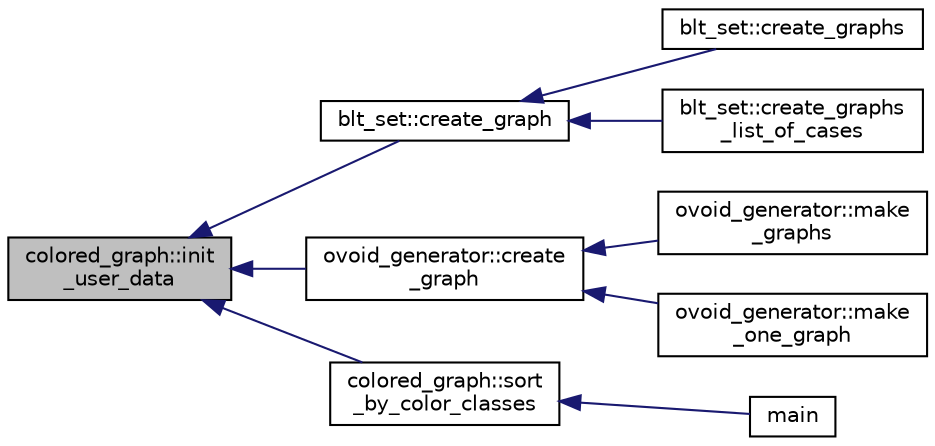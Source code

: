 digraph "colored_graph::init_user_data"
{
  edge [fontname="Helvetica",fontsize="10",labelfontname="Helvetica",labelfontsize="10"];
  node [fontname="Helvetica",fontsize="10",shape=record];
  rankdir="LR";
  Node442 [label="colored_graph::init\l_user_data",height=0.2,width=0.4,color="black", fillcolor="grey75", style="filled", fontcolor="black"];
  Node442 -> Node443 [dir="back",color="midnightblue",fontsize="10",style="solid",fontname="Helvetica"];
  Node443 [label="blt_set::create_graph",height=0.2,width=0.4,color="black", fillcolor="white", style="filled",URL="$d1/d3d/classblt__set.html#ae92249ece99ffbc92e93e49cd5d5dccf"];
  Node443 -> Node444 [dir="back",color="midnightblue",fontsize="10",style="solid",fontname="Helvetica"];
  Node444 [label="blt_set::create_graphs",height=0.2,width=0.4,color="black", fillcolor="white", style="filled",URL="$d1/d3d/classblt__set.html#a3f1d4a8ed15875c47b327949f26a4533"];
  Node443 -> Node445 [dir="back",color="midnightblue",fontsize="10",style="solid",fontname="Helvetica"];
  Node445 [label="blt_set::create_graphs\l_list_of_cases",height=0.2,width=0.4,color="black", fillcolor="white", style="filled",URL="$d1/d3d/classblt__set.html#a91ad531d4154bd887182dbd6121476f3"];
  Node442 -> Node446 [dir="back",color="midnightblue",fontsize="10",style="solid",fontname="Helvetica"];
  Node446 [label="ovoid_generator::create\l_graph",height=0.2,width=0.4,color="black", fillcolor="white", style="filled",URL="$d3/daf/classovoid__generator.html#a7c2583a76698e979ed9e74d110114652"];
  Node446 -> Node447 [dir="back",color="midnightblue",fontsize="10",style="solid",fontname="Helvetica"];
  Node447 [label="ovoid_generator::make\l_graphs",height=0.2,width=0.4,color="black", fillcolor="white", style="filled",URL="$d3/daf/classovoid__generator.html#ad231178badc9e58ed4a0d61f6f7adabc"];
  Node446 -> Node448 [dir="back",color="midnightblue",fontsize="10",style="solid",fontname="Helvetica"];
  Node448 [label="ovoid_generator::make\l_one_graph",height=0.2,width=0.4,color="black", fillcolor="white", style="filled",URL="$d3/daf/classovoid__generator.html#a2954bc30f73d246408d8907307e18a42"];
  Node442 -> Node449 [dir="back",color="midnightblue",fontsize="10",style="solid",fontname="Helvetica"];
  Node449 [label="colored_graph::sort\l_by_color_classes",height=0.2,width=0.4,color="black", fillcolor="white", style="filled",URL="$dc/de2/classcolored__graph.html#a0d2f69593524ce6a4d8b25975f484d27"];
  Node449 -> Node450 [dir="back",color="midnightblue",fontsize="10",style="solid",fontname="Helvetica"];
  Node450 [label="main",height=0.2,width=0.4,color="black", fillcolor="white", style="filled",URL="$df/d6c/tools_2graph_8_c.html#a3c04138a5bfe5d72780bb7e82a18e627"];
}
